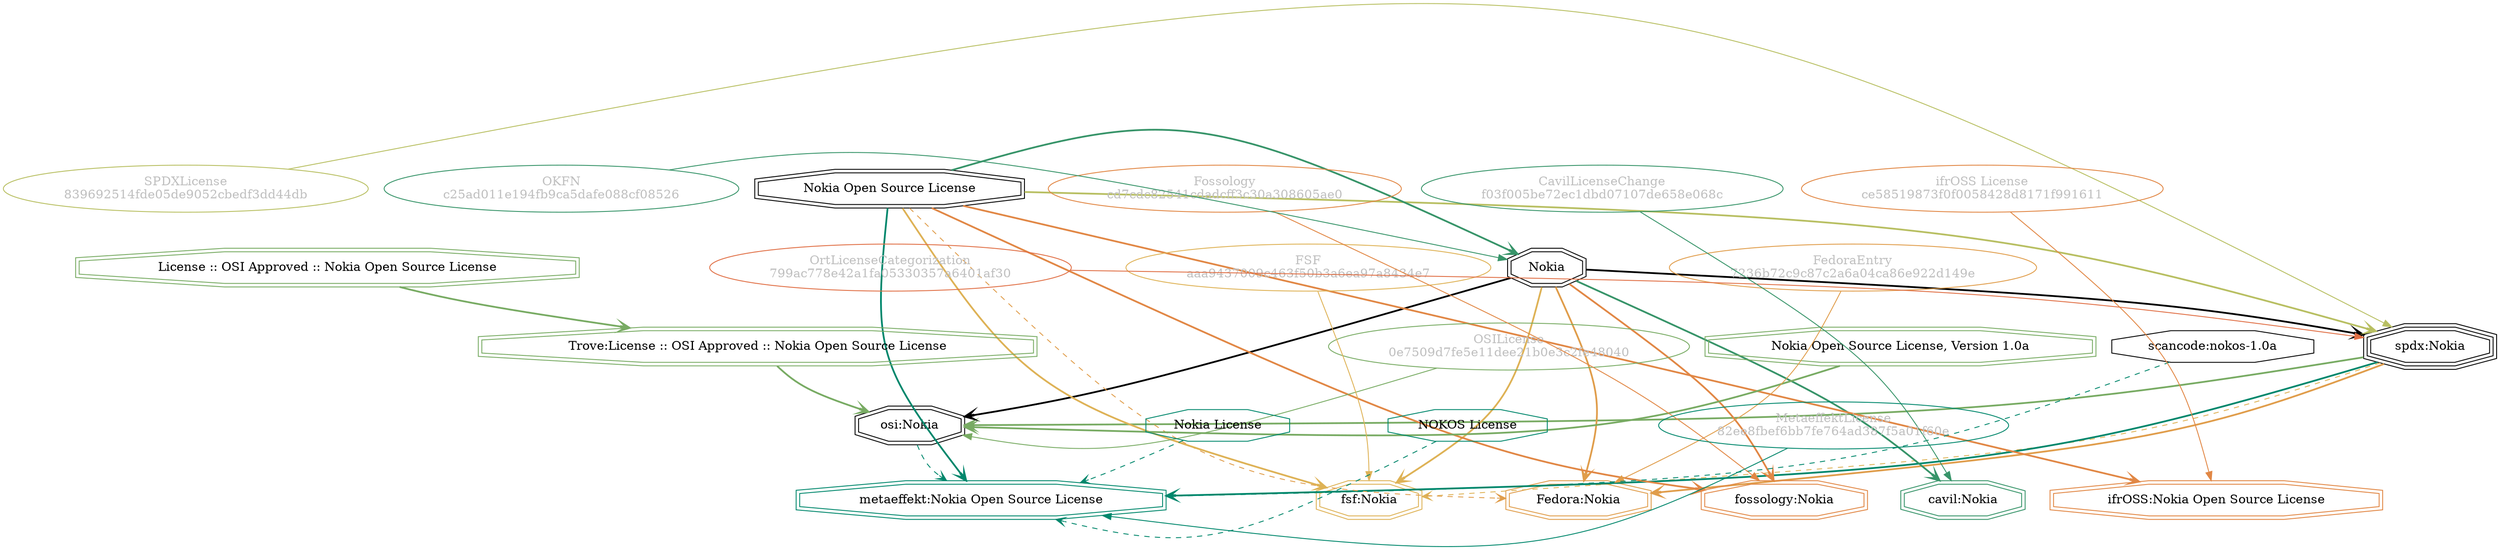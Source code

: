 strict digraph {
    node [shape=box];
    graph [splines=curved];
    3180 [label="SPDXLicense\n839692514fde05de9052cbedf3dd44db"
         ,fontcolor=gray
         ,color="#b8bf62"
         ,fillcolor="beige;1"
         ,shape=ellipse];
    3181 [label="spdx:Nokia"
         ,shape=tripleoctagon];
    3182 [label=Nokia
         ,shape=doubleoctagon];
    3183 [label="Nokia Open Source License"
         ,shape=doubleoctagon];
    5207 [label="OSILicense\n0e7509d7fe5e11dee21b0e3c2fe48040"
         ,fontcolor=gray
         ,color="#78ab63"
         ,fillcolor="beige;1"
         ,shape=ellipse];
    5208 [label="osi:Nokia"
         ,shape=doubleoctagon];
    5209 [label="Nokia Open Source License, Version 1.0a"
         ,color="#78ab63"
         ,shape=doubleoctagon];
    5210 [label="Trove:License :: OSI Approved :: Nokia Open Source License"
         ,color="#78ab63"
         ,shape=doubleoctagon];
    5211 [label="License :: OSI Approved :: Nokia Open Source License"
         ,color="#78ab63"
         ,shape=doubleoctagon];
    8214 [label="FedoraEntry\n7236b72c9c87c2a6a04ca86e922d149e"
         ,fontcolor=gray
         ,color="#e09d4b"
         ,fillcolor="beige;1"
         ,shape=ellipse];
    8215 [label="Fedora:Nokia"
         ,color="#e09d4b"
         ,shape=doubleoctagon];
    10360 [label="FSF\naaa9437009c463f50b3a6ea97a8434e7"
          ,fontcolor=gray
          ,color="#deb256"
          ,fillcolor="beige;1"
          ,shape=ellipse];
    10361 [label="fsf:Nokia"
          ,color="#deb256"
          ,shape=doubleoctagon];
    20683 [label="scancode:nokos-1.0a"
          ,shape=octagon];
    26927 [label="Fossology\ncd7cdc82541cdadcff3c30a308605ae0"
          ,fontcolor=gray
          ,color="#e18745"
          ,fillcolor="beige;1"
          ,shape=ellipse];
    26928 [label="fossology:Nokia"
          ,color="#e18745"
          ,shape=doubleoctagon];
    28348 [label="OKFN\nc25ad011e194fb9ca5dafe088cf08526"
          ,fontcolor=gray
          ,color="#379469"
          ,fillcolor="beige;1"
          ,shape=ellipse];
    35111 [label="OrtLicenseCategorization\n799ac778e42a1fa05330357a6401af30"
          ,fontcolor=gray
          ,color="#e06f45"
          ,fillcolor="beige;1"
          ,shape=ellipse];
    37262 [label="CavilLicenseChange\nf03f005be72ec1dbd07107de658e068c"
          ,fontcolor=gray
          ,color="#379469"
          ,fillcolor="beige;1"
          ,shape=ellipse];
    37263 [label="cavil:Nokia"
          ,color="#379469"
          ,shape=doubleoctagon];
    45834 [label="MetaeffektLicense\n82ee8fbef6bb7fe764ad387f5a01f60e"
          ,fontcolor=gray
          ,color="#00876c"
          ,fillcolor="beige;1"
          ,shape=ellipse];
    45835 [label="metaeffekt:Nokia Open Source License"
          ,color="#00876c"
          ,shape=doubleoctagon];
    45836 [label="Nokia License"
          ,color="#00876c"
          ,shape=octagon];
    45837 [label="NOKOS License"
          ,color="#00876c"
          ,shape=octagon];
    54987 [label="ifrOSS License\nce58519873f0f0058428d8171f991611"
          ,fontcolor=gray
          ,color="#e18745"
          ,fillcolor="beige;1"
          ,shape=ellipse];
    54988 [label="ifrOSS:Nokia Open Source License"
          ,color="#e18745"
          ,shape=doubleoctagon];
    3180 -> 3181 [weight=0.5
                 ,color="#b8bf62"];
    3181 -> 5208 [style=bold
                 ,arrowhead=vee
                 ,weight=0.7
                 ,color="#78ab63"];
    3181 -> 8215 [style=bold
                 ,arrowhead=vee
                 ,weight=0.7
                 ,color="#e09d4b"];
    3181 -> 10361 [style=dashed
                  ,arrowhead=vee
                  ,weight=0.5
                  ,color="#deb256"];
    3181 -> 45835 [style=bold
                  ,arrowhead=vee
                  ,weight=0.7
                  ,color="#00876c"];
    3182 -> 3181 [style=bold
                 ,arrowhead=vee
                 ,weight=0.7];
    3182 -> 5208 [style=bold
                 ,arrowhead=vee
                 ,weight=0.7];
    3182 -> 8215 [style=bold
                 ,arrowhead=vee
                 ,weight=0.7
                 ,color="#e09d4b"];
    3182 -> 8215 [style=bold
                 ,arrowhead=vee
                 ,weight=0.7
                 ,color="#e09d4b"];
    3182 -> 10361 [style=bold
                  ,arrowhead=vee
                  ,weight=0.7
                  ,color="#deb256"];
    3182 -> 26928 [style=bold
                  ,arrowhead=vee
                  ,weight=0.7
                  ,color="#e18745"];
    3182 -> 37263 [style=bold
                  ,arrowhead=vee
                  ,weight=0.7
                  ,color="#379469"];
    3182 -> 37263 [style=bold
                  ,arrowhead=vee
                  ,weight=0.7
                  ,color="#379469"];
    3183 -> 3181 [style=bold
                 ,arrowhead=vee
                 ,weight=0.7
                 ,color="#b8bf62"];
    3183 -> 3182 [style=bold
                 ,arrowhead=vee
                 ,weight=0.7
                 ,color="#379469"];
    3183 -> 8215 [style=dashed
                 ,arrowhead=vee
                 ,weight=0.5
                 ,color="#e09d4b"];
    3183 -> 10361 [style=bold
                  ,arrowhead=vee
                  ,weight=0.7
                  ,color="#deb256"];
    3183 -> 26928 [style=bold
                  ,arrowhead=vee
                  ,weight=0.7
                  ,color="#e18745"];
    3183 -> 45835 [style=bold
                  ,arrowhead=vee
                  ,weight=0.7
                  ,color="#00876c"];
    3183 -> 45835 [style=bold
                  ,arrowhead=vee
                  ,weight=0.7
                  ,color="#00876c"];
    3183 -> 54988 [style=bold
                  ,arrowhead=vee
                  ,weight=0.7
                  ,color="#e18745"];
    3183 -> 54988 [style=bold
                  ,arrowhead=vee
                  ,weight=0.7
                  ,color="#e18745"];
    5207 -> 5208 [weight=0.5
                 ,color="#78ab63"];
    5208 -> 45835 [style=dashed
                  ,arrowhead=vee
                  ,weight=0.5
                  ,color="#00876c"];
    5209 -> 5208 [style=bold
                 ,arrowhead=vee
                 ,weight=0.7
                 ,color="#78ab63"];
    5210 -> 5208 [style=bold
                 ,arrowhead=vee
                 ,weight=0.7
                 ,color="#78ab63"];
    5211 -> 5210 [style=bold
                 ,arrowhead=vee
                 ,weight=0.7
                 ,color="#78ab63"];
    8214 -> 8215 [weight=0.5
                 ,color="#e09d4b"];
    10360 -> 10361 [weight=0.5
                   ,color="#deb256"];
    20683 -> 45835 [style=dashed
                   ,arrowhead=vee
                   ,weight=0.5
                   ,color="#00876c"];
    26927 -> 26928 [weight=0.5
                   ,color="#e18745"];
    28348 -> 3182 [weight=0.5
                  ,color="#379469"];
    35111 -> 3181 [weight=0.5
                  ,color="#e06f45"];
    37262 -> 37263 [weight=0.5
                   ,color="#379469"];
    45834 -> 45835 [weight=0.5
                   ,color="#00876c"];
    45836 -> 45835 [style=dashed
                   ,arrowhead=vee
                   ,weight=0.5
                   ,color="#00876c"];
    45837 -> 45835 [style=dashed
                   ,arrowhead=vee
                   ,weight=0.5
                   ,color="#00876c"];
    54987 -> 54988 [weight=0.5
                   ,color="#e18745"];
}
